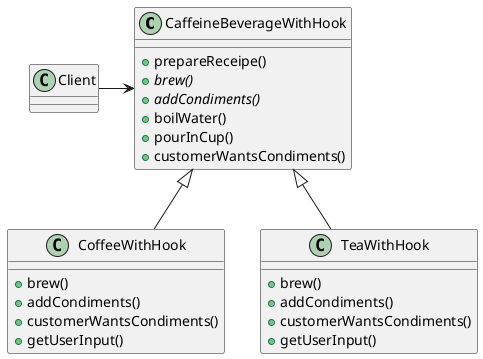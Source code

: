 @startuml template-method

class CaffeineBeverageWithHook{
    +prepareReceipe()
    {abstract}+brew()
    {abstract}+addCondiments()
    +boilWater()
    +pourInCup()
    +customerWantsCondiments()

}

class CoffeeWithHook{
    +brew()
    +addCondiments()
    +customerWantsCondiments()
    +getUserInput()

}

class TeaWithHook{
    +brew()
    +addCondiments()
    +customerWantsCondiments()
    +getUserInput()
}

CaffeineBeverageWithHook <|-down- CoffeeWithHook
CaffeineBeverageWithHook <|-down- TeaWithHook

class Client

Client -right-> CaffeineBeverageWithHook
@enduml
